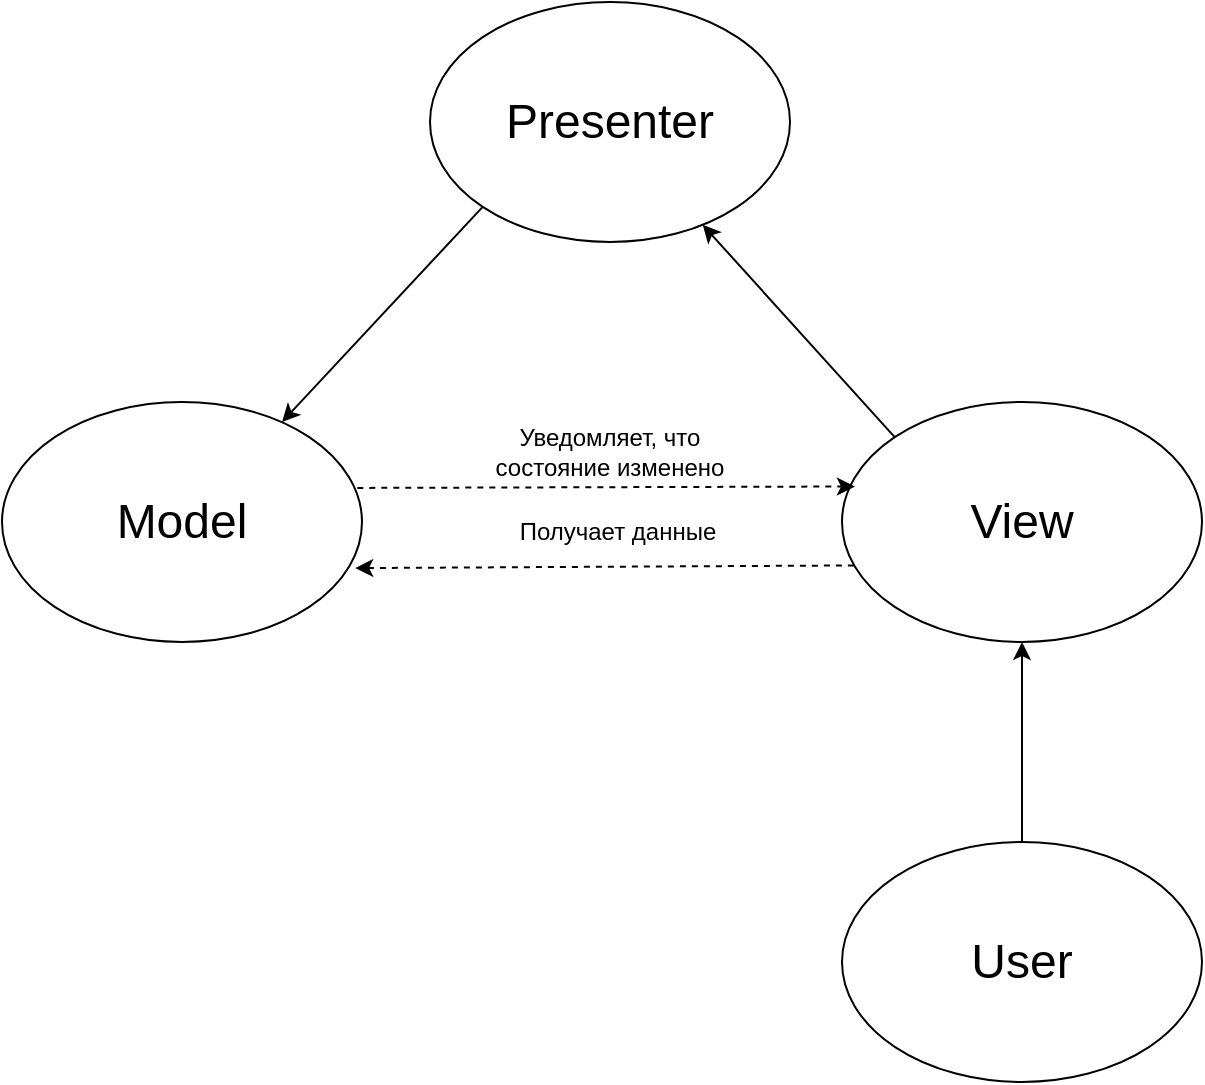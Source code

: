 <mxfile version="27.1.4">
  <diagram name="Страница — 1" id="RW9R_4s5d9CbJGJCuE06">
    <mxGraphModel dx="1042" dy="619" grid="1" gridSize="10" guides="1" tooltips="1" connect="1" arrows="1" fold="1" page="1" pageScale="1" pageWidth="827" pageHeight="1169" math="0" shadow="0">
      <root>
        <mxCell id="0" />
        <mxCell id="1" parent="0" />
        <mxCell id="qBtYmBIxgHppvbXNlzrV-1" value="&lt;font style=&quot;font-size: 24px;&quot;&gt;Presenter&lt;/font&gt;" style="ellipse;whiteSpace=wrap;html=1;" vertex="1" parent="1">
          <mxGeometry x="324" y="100" width="180" height="120" as="geometry" />
        </mxCell>
        <mxCell id="qBtYmBIxgHppvbXNlzrV-3" value="&lt;span style=&quot;font-size: 24px;&quot;&gt;Model&lt;/span&gt;" style="ellipse;whiteSpace=wrap;html=1;" vertex="1" parent="1">
          <mxGeometry x="110" y="300" width="180" height="120" as="geometry" />
        </mxCell>
        <mxCell id="qBtYmBIxgHppvbXNlzrV-4" value="&lt;span style=&quot;font-size: 24px;&quot;&gt;View&lt;/span&gt;" style="ellipse;whiteSpace=wrap;html=1;" vertex="1" parent="1">
          <mxGeometry x="530" y="300" width="180" height="120" as="geometry" />
        </mxCell>
        <mxCell id="qBtYmBIxgHppvbXNlzrV-7" value="" style="endArrow=classic;html=1;rounded=0;exitX=0;exitY=0;exitDx=0;exitDy=0;" edge="1" parent="1" source="qBtYmBIxgHppvbXNlzrV-4" target="qBtYmBIxgHppvbXNlzrV-1">
          <mxGeometry width="50" height="50" relative="1" as="geometry">
            <mxPoint x="520" y="310" as="sourcePoint" />
            <mxPoint x="450" y="260" as="targetPoint" />
          </mxGeometry>
        </mxCell>
        <mxCell id="qBtYmBIxgHppvbXNlzrV-8" value="" style="endArrow=classic;html=1;rounded=0;exitX=0;exitY=1;exitDx=0;exitDy=0;entryX=0.778;entryY=0.083;entryDx=0;entryDy=0;entryPerimeter=0;" edge="1" parent="1" source="qBtYmBIxgHppvbXNlzrV-1" target="qBtYmBIxgHppvbXNlzrV-3">
          <mxGeometry width="50" height="50" relative="1" as="geometry">
            <mxPoint x="420" y="310" as="sourcePoint" />
            <mxPoint x="470" y="260" as="targetPoint" />
          </mxGeometry>
        </mxCell>
        <mxCell id="qBtYmBIxgHppvbXNlzrV-10" value="" style="edgeStyle=orthogonalEdgeStyle;rounded=0;orthogonalLoop=1;jettySize=auto;html=1;" edge="1" parent="1" source="qBtYmBIxgHppvbXNlzrV-9" target="qBtYmBIxgHppvbXNlzrV-4">
          <mxGeometry relative="1" as="geometry" />
        </mxCell>
        <mxCell id="qBtYmBIxgHppvbXNlzrV-9" value="&lt;span style=&quot;font-size: 24px;&quot;&gt;User&lt;/span&gt;" style="ellipse;whiteSpace=wrap;html=1;" vertex="1" parent="1">
          <mxGeometry x="530" y="520" width="180" height="120" as="geometry" />
        </mxCell>
        <mxCell id="qBtYmBIxgHppvbXNlzrV-12" value="" style="endArrow=classic;html=1;rounded=0;dashed=1;exitX=0.987;exitY=0.358;exitDx=0;exitDy=0;exitPerimeter=0;entryX=0.036;entryY=0.352;entryDx=0;entryDy=0;entryPerimeter=0;" edge="1" parent="1" source="qBtYmBIxgHppvbXNlzrV-3" target="qBtYmBIxgHppvbXNlzrV-4">
          <mxGeometry width="50" height="50" relative="1" as="geometry">
            <mxPoint x="389" y="360" as="sourcePoint" />
            <mxPoint x="439" y="310" as="targetPoint" />
          </mxGeometry>
        </mxCell>
        <mxCell id="qBtYmBIxgHppvbXNlzrV-14" value="Уведомляет, что состояние изменено" style="text;html=1;align=center;verticalAlign=middle;whiteSpace=wrap;rounded=0;" vertex="1" parent="1">
          <mxGeometry x="338.5" y="310" width="150" height="30" as="geometry" />
        </mxCell>
        <mxCell id="qBtYmBIxgHppvbXNlzrV-15" value="" style="endArrow=classic;html=1;rounded=0;dashed=1;entryX=0.981;entryY=0.692;entryDx=0;entryDy=0;entryPerimeter=0;exitX=0.033;exitY=0.681;exitDx=0;exitDy=0;exitPerimeter=0;" edge="1" parent="1" source="qBtYmBIxgHppvbXNlzrV-4" target="qBtYmBIxgHppvbXNlzrV-3">
          <mxGeometry width="50" height="50" relative="1" as="geometry">
            <mxPoint x="380" y="390" as="sourcePoint" />
            <mxPoint x="324" y="390" as="targetPoint" />
          </mxGeometry>
        </mxCell>
        <mxCell id="qBtYmBIxgHppvbXNlzrV-16" value="Получает данные" style="text;html=1;align=center;verticalAlign=middle;whiteSpace=wrap;rounded=0;" vertex="1" parent="1">
          <mxGeometry x="360" y="350" width="116" height="30" as="geometry" />
        </mxCell>
      </root>
    </mxGraphModel>
  </diagram>
</mxfile>
